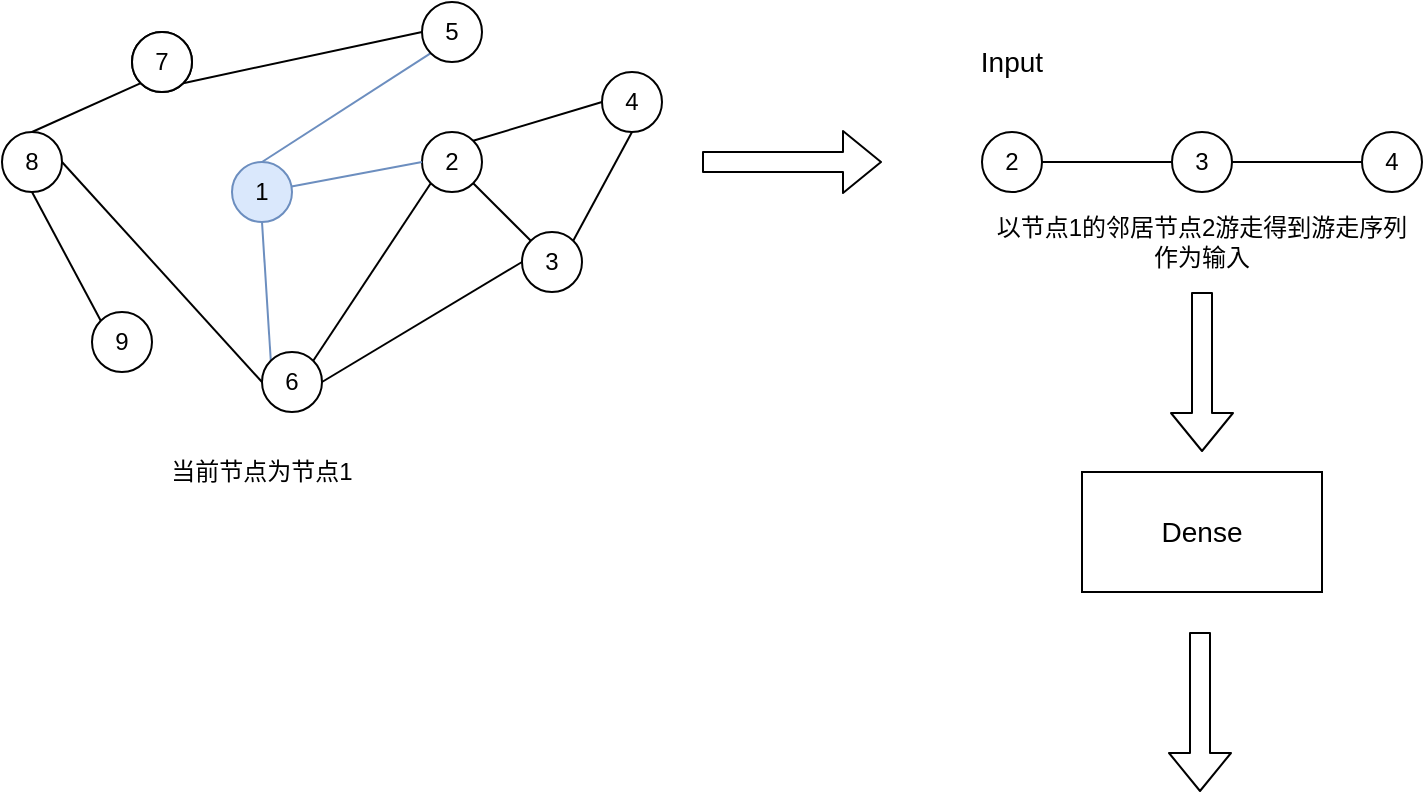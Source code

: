 <mxfile version="12.0.2" type="github" pages="1"><diagram id="Xe6SVlZHeBMdEiDTbnsJ" name="第 1 页"><mxGraphModel dx="1180" dy="713" grid="1" gridSize="10" guides="1" tooltips="1" connect="1" arrows="1" fold="1" page="1" pageScale="1" pageWidth="827" pageHeight="1169" math="0" shadow="0"><root><mxCell id="0"/><mxCell id="1" parent="0"/><mxCell id="moRpanTYxAYykleL3nLa-1" value="" style="ellipse;whiteSpace=wrap;html=1;aspect=fixed;" parent="1" vertex="1"><mxGeometry x="95" y="50" width="30" height="30" as="geometry"/></mxCell><mxCell id="moRpanTYxAYykleL3nLa-21" style="edgeStyle=none;rounded=0;orthogonalLoop=1;jettySize=auto;html=1;exitX=0;exitY=1;exitDx=0;exitDy=0;entryX=0.5;entryY=0;entryDx=0;entryDy=0;endArrow=none;endFill=0;" parent="1" source="moRpanTYxAYykleL3nLa-2" target="moRpanTYxAYykleL3nLa-3" edge="1"><mxGeometry relative="1" as="geometry"/></mxCell><mxCell id="moRpanTYxAYykleL3nLa-22" style="edgeStyle=none;rounded=0;orthogonalLoop=1;jettySize=auto;html=1;exitX=1;exitY=1;exitDx=0;exitDy=0;entryX=0;entryY=0.5;entryDx=0;entryDy=0;endArrow=none;endFill=0;" parent="1" source="moRpanTYxAYykleL3nLa-2" target="moRpanTYxAYykleL3nLa-7" edge="1"><mxGeometry relative="1" as="geometry"/></mxCell><mxCell id="moRpanTYxAYykleL3nLa-2" value="7" style="ellipse;whiteSpace=wrap;html=1;aspect=fixed;" parent="1" vertex="1"><mxGeometry x="95" y="50" width="30" height="30" as="geometry"/></mxCell><mxCell id="moRpanTYxAYykleL3nLa-3" value="8" style="ellipse;whiteSpace=wrap;html=1;aspect=fixed;" parent="1" vertex="1"><mxGeometry x="30" y="100" width="30" height="30" as="geometry"/></mxCell><mxCell id="moRpanTYxAYykleL3nLa-13" style="edgeStyle=none;rounded=0;orthogonalLoop=1;jettySize=auto;html=1;exitX=1;exitY=0;exitDx=0;exitDy=0;entryX=0;entryY=0.5;entryDx=0;entryDy=0;endArrow=none;endFill=0;" parent="1" source="moRpanTYxAYykleL3nLa-4" target="moRpanTYxAYykleL3nLa-9" edge="1"><mxGeometry relative="1" as="geometry"/></mxCell><mxCell id="moRpanTYxAYykleL3nLa-15" style="edgeStyle=none;rounded=0;orthogonalLoop=1;jettySize=auto;html=1;exitX=1;exitY=1;exitDx=0;exitDy=0;entryX=0;entryY=0;entryDx=0;entryDy=0;endArrow=none;endFill=0;" parent="1" source="moRpanTYxAYykleL3nLa-4" target="moRpanTYxAYykleL3nLa-10" edge="1"><mxGeometry relative="1" as="geometry"/></mxCell><mxCell id="moRpanTYxAYykleL3nLa-4" value="2" style="ellipse;whiteSpace=wrap;html=1;aspect=fixed;" parent="1" vertex="1"><mxGeometry x="240" y="100" width="30" height="30" as="geometry"/></mxCell><mxCell id="moRpanTYxAYykleL3nLa-19" style="edgeStyle=none;rounded=0;orthogonalLoop=1;jettySize=auto;html=1;exitX=0;exitY=0;exitDx=0;exitDy=0;entryX=0.5;entryY=1;entryDx=0;entryDy=0;endArrow=none;endFill=0;" parent="1" source="moRpanTYxAYykleL3nLa-5" target="moRpanTYxAYykleL3nLa-3" edge="1"><mxGeometry relative="1" as="geometry"/></mxCell><mxCell id="moRpanTYxAYykleL3nLa-5" value="9" style="ellipse;whiteSpace=wrap;html=1;aspect=fixed;" parent="1" vertex="1"><mxGeometry x="75" y="190" width="30" height="30" as="geometry"/></mxCell><mxCell id="moRpanTYxAYykleL3nLa-11" style="rounded=0;orthogonalLoop=1;jettySize=auto;html=1;entryX=0;entryY=0.5;entryDx=0;entryDy=0;endArrow=none;endFill=0;fillColor=#dae8fc;strokeColor=#6c8ebf;" parent="1" source="moRpanTYxAYykleL3nLa-6" target="moRpanTYxAYykleL3nLa-4" edge="1"><mxGeometry relative="1" as="geometry"/></mxCell><mxCell id="moRpanTYxAYykleL3nLa-12" style="edgeStyle=none;rounded=0;orthogonalLoop=1;jettySize=auto;html=1;exitX=0.5;exitY=0;exitDx=0;exitDy=0;entryX=0;entryY=1;entryDx=0;entryDy=0;endArrow=none;endFill=0;fillColor=#dae8fc;strokeColor=#6c8ebf;" parent="1" source="moRpanTYxAYykleL3nLa-6" target="moRpanTYxAYykleL3nLa-7" edge="1"><mxGeometry relative="1" as="geometry"/></mxCell><mxCell id="moRpanTYxAYykleL3nLa-17" style="edgeStyle=none;rounded=0;orthogonalLoop=1;jettySize=auto;html=1;exitX=0.5;exitY=1;exitDx=0;exitDy=0;entryX=0;entryY=0;entryDx=0;entryDy=0;endArrow=none;endFill=0;fillColor=#dae8fc;strokeColor=#6c8ebf;" parent="1" source="moRpanTYxAYykleL3nLa-6" target="moRpanTYxAYykleL3nLa-8" edge="1"><mxGeometry relative="1" as="geometry"/></mxCell><mxCell id="moRpanTYxAYykleL3nLa-6" value="1" style="ellipse;whiteSpace=wrap;html=1;aspect=fixed;fillColor=#dae8fc;strokeColor=#6c8ebf;" parent="1" vertex="1"><mxGeometry x="145" y="115" width="30" height="30" as="geometry"/></mxCell><mxCell id="moRpanTYxAYykleL3nLa-7" value="5" style="ellipse;whiteSpace=wrap;html=1;aspect=fixed;" parent="1" vertex="1"><mxGeometry x="240" y="35" width="30" height="30" as="geometry"/></mxCell><mxCell id="moRpanTYxAYykleL3nLa-16" style="edgeStyle=none;rounded=0;orthogonalLoop=1;jettySize=auto;html=1;exitX=1;exitY=0;exitDx=0;exitDy=0;entryX=0;entryY=1;entryDx=0;entryDy=0;endArrow=none;endFill=0;" parent="1" source="moRpanTYxAYykleL3nLa-8" target="moRpanTYxAYykleL3nLa-4" edge="1"><mxGeometry relative="1" as="geometry"/></mxCell><mxCell id="moRpanTYxAYykleL3nLa-20" style="edgeStyle=none;rounded=0;orthogonalLoop=1;jettySize=auto;html=1;exitX=0;exitY=0.5;exitDx=0;exitDy=0;entryX=1;entryY=0.5;entryDx=0;entryDy=0;endArrow=none;endFill=0;" parent="1" source="moRpanTYxAYykleL3nLa-8" target="moRpanTYxAYykleL3nLa-3" edge="1"><mxGeometry relative="1" as="geometry"/></mxCell><mxCell id="moRpanTYxAYykleL3nLa-8" value="6" style="ellipse;whiteSpace=wrap;html=1;aspect=fixed;" parent="1" vertex="1"><mxGeometry x="160" y="210" width="30" height="30" as="geometry"/></mxCell><mxCell id="moRpanTYxAYykleL3nLa-14" style="edgeStyle=none;rounded=0;orthogonalLoop=1;jettySize=auto;html=1;exitX=0.5;exitY=1;exitDx=0;exitDy=0;entryX=1;entryY=0;entryDx=0;entryDy=0;endArrow=none;endFill=0;" parent="1" source="moRpanTYxAYykleL3nLa-9" target="moRpanTYxAYykleL3nLa-10" edge="1"><mxGeometry relative="1" as="geometry"/></mxCell><mxCell id="moRpanTYxAYykleL3nLa-9" value="4" style="ellipse;whiteSpace=wrap;html=1;aspect=fixed;" parent="1" vertex="1"><mxGeometry x="330" y="70" width="30" height="30" as="geometry"/></mxCell><mxCell id="moRpanTYxAYykleL3nLa-23" style="edgeStyle=none;rounded=0;orthogonalLoop=1;jettySize=auto;html=1;exitX=0;exitY=0.5;exitDx=0;exitDy=0;entryX=1;entryY=0.5;entryDx=0;entryDy=0;endArrow=none;endFill=0;" parent="1" source="moRpanTYxAYykleL3nLa-10" target="moRpanTYxAYykleL3nLa-8" edge="1"><mxGeometry relative="1" as="geometry"/></mxCell><mxCell id="moRpanTYxAYykleL3nLa-10" value="3" style="ellipse;whiteSpace=wrap;html=1;aspect=fixed;" parent="1" vertex="1"><mxGeometry x="290" y="150" width="30" height="30" as="geometry"/></mxCell><mxCell id="moRpanTYxAYykleL3nLa-24" value="" style="shape=flexArrow;endArrow=classic;html=1;" parent="1" edge="1"><mxGeometry width="50" height="50" relative="1" as="geometry"><mxPoint x="380" y="115" as="sourcePoint"/><mxPoint x="470" y="115" as="targetPoint"/></mxGeometry></mxCell><mxCell id="f_aJBle8beTOFBzlio4E-4" style="edgeStyle=none;rounded=0;orthogonalLoop=1;jettySize=auto;html=1;exitX=1;exitY=0.5;exitDx=0;exitDy=0;entryX=0;entryY=0.5;entryDx=0;entryDy=0;endArrow=none;endFill=0;" edge="1" parent="1" source="f_aJBle8beTOFBzlio4E-1" target="f_aJBle8beTOFBzlio4E-3"><mxGeometry relative="1" as="geometry"/></mxCell><mxCell id="f_aJBle8beTOFBzlio4E-1" value="2" style="ellipse;whiteSpace=wrap;html=1;aspect=fixed;" vertex="1" parent="1"><mxGeometry x="520" y="100" width="30" height="30" as="geometry"/></mxCell><mxCell id="f_aJBle8beTOFBzlio4E-2" value="4" style="ellipse;whiteSpace=wrap;html=1;aspect=fixed;" vertex="1" parent="1"><mxGeometry x="710" y="100" width="30" height="30" as="geometry"/></mxCell><mxCell id="f_aJBle8beTOFBzlio4E-5" style="edgeStyle=none;rounded=0;orthogonalLoop=1;jettySize=auto;html=1;exitX=1;exitY=0.5;exitDx=0;exitDy=0;endArrow=none;endFill=0;" edge="1" parent="1" source="f_aJBle8beTOFBzlio4E-3" target="f_aJBle8beTOFBzlio4E-2"><mxGeometry relative="1" as="geometry"/></mxCell><mxCell id="f_aJBle8beTOFBzlio4E-3" value="3" style="ellipse;whiteSpace=wrap;html=1;aspect=fixed;" vertex="1" parent="1"><mxGeometry x="615" y="100" width="30" height="30" as="geometry"/></mxCell><mxCell id="f_aJBle8beTOFBzlio4E-6" value="当前节点为节点1" style="text;html=1;strokeColor=none;fillColor=none;align=center;verticalAlign=middle;whiteSpace=wrap;rounded=0;" vertex="1" parent="1"><mxGeometry x="95" y="260" width="130" height="20" as="geometry"/></mxCell><mxCell id="f_aJBle8beTOFBzlio4E-7" value="以节点1的邻居节点2游走得到游走序列&lt;br&gt;作为输入" style="text;html=1;strokeColor=none;fillColor=none;align=center;verticalAlign=middle;whiteSpace=wrap;rounded=0;" vertex="1" parent="1"><mxGeometry x="520" y="140" width="220" height="30" as="geometry"/></mxCell><mxCell id="f_aJBle8beTOFBzlio4E-8" value="Input" style="text;html=1;strokeColor=none;fillColor=none;align=center;verticalAlign=middle;whiteSpace=wrap;rounded=0;strokeWidth=1;fontSize=14;" vertex="1" parent="1"><mxGeometry x="515" y="55" width="40" height="20" as="geometry"/></mxCell><mxCell id="f_aJBle8beTOFBzlio4E-9" value="Dense" style="rounded=0;whiteSpace=wrap;html=1;strokeWidth=1;fontSize=14;" vertex="1" parent="1"><mxGeometry x="570" y="270" width="120" height="60" as="geometry"/></mxCell><mxCell id="f_aJBle8beTOFBzlio4E-10" value="" style="shape=flexArrow;endArrow=classic;html=1;fontSize=14;" edge="1" parent="1"><mxGeometry width="50" height="50" relative="1" as="geometry"><mxPoint x="630" y="180" as="sourcePoint"/><mxPoint x="630" y="260" as="targetPoint"/></mxGeometry></mxCell><mxCell id="f_aJBle8beTOFBzlio4E-12" value="" style="shape=flexArrow;endArrow=classic;html=1;fontSize=14;" edge="1" parent="1"><mxGeometry width="50" height="50" relative="1" as="geometry"><mxPoint x="629" y="350" as="sourcePoint"/><mxPoint x="629" y="430" as="targetPoint"/></mxGeometry></mxCell></root></mxGraphModel></diagram></mxfile>